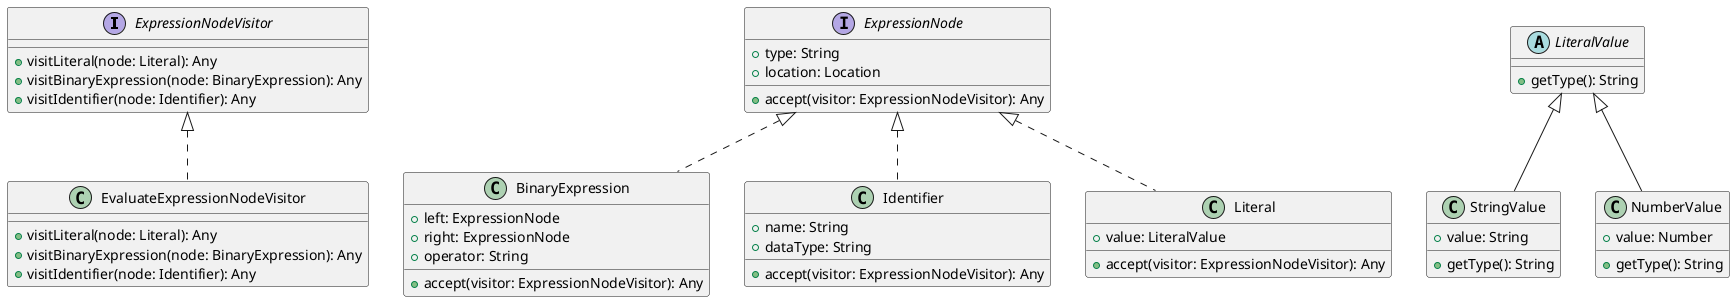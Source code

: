 @startuml
interface ExpressionNodeVisitor {
    +visitLiteral(node: Literal): Any
    +visitBinaryExpression(node: BinaryExpression): Any
    +visitIdentifier(node: Identifier): Any
}

class EvaluateExpressionNodeVisitor implements ExpressionNodeVisitor {
    +visitLiteral(node: Literal): Any
    +visitBinaryExpression(node: BinaryExpression): Any
    +visitIdentifier(node: Identifier): Any
}

interface ExpressionNode {
    +type: String
    +location: Location
    +accept(visitor: ExpressionNodeVisitor): Any
}

class BinaryExpression implements ExpressionNode {
    +left: ExpressionNode
    +right: ExpressionNode
    +operator: String
    +accept(visitor: ExpressionNodeVisitor): Any
}

class Identifier implements ExpressionNode {
    +name: String
    +dataType: String
    +accept(visitor: ExpressionNodeVisitor): Any
}

class Literal implements ExpressionNode {
    +value: LiteralValue
    +accept(visitor: ExpressionNodeVisitor): Any
}

abstract class LiteralValue {
    +getType(): String
}

class StringValue extends LiteralValue {
    +value: String
    +getType(): String
}

class NumberValue extends LiteralValue {
    +value: Number
    +getType(): String
}

@enduml

